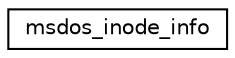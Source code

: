 digraph "Graphical Class Hierarchy"
{
 // LATEX_PDF_SIZE
  edge [fontname="Helvetica",fontsize="10",labelfontname="Helvetica",labelfontsize="10"];
  node [fontname="Helvetica",fontsize="10",shape=record];
  rankdir="LR";
  Node0 [label="msdos_inode_info",height=0.2,width=0.4,color="black", fillcolor="white", style="filled",URL="$structmsdos__inode__info.html",tooltip=" "];
}
